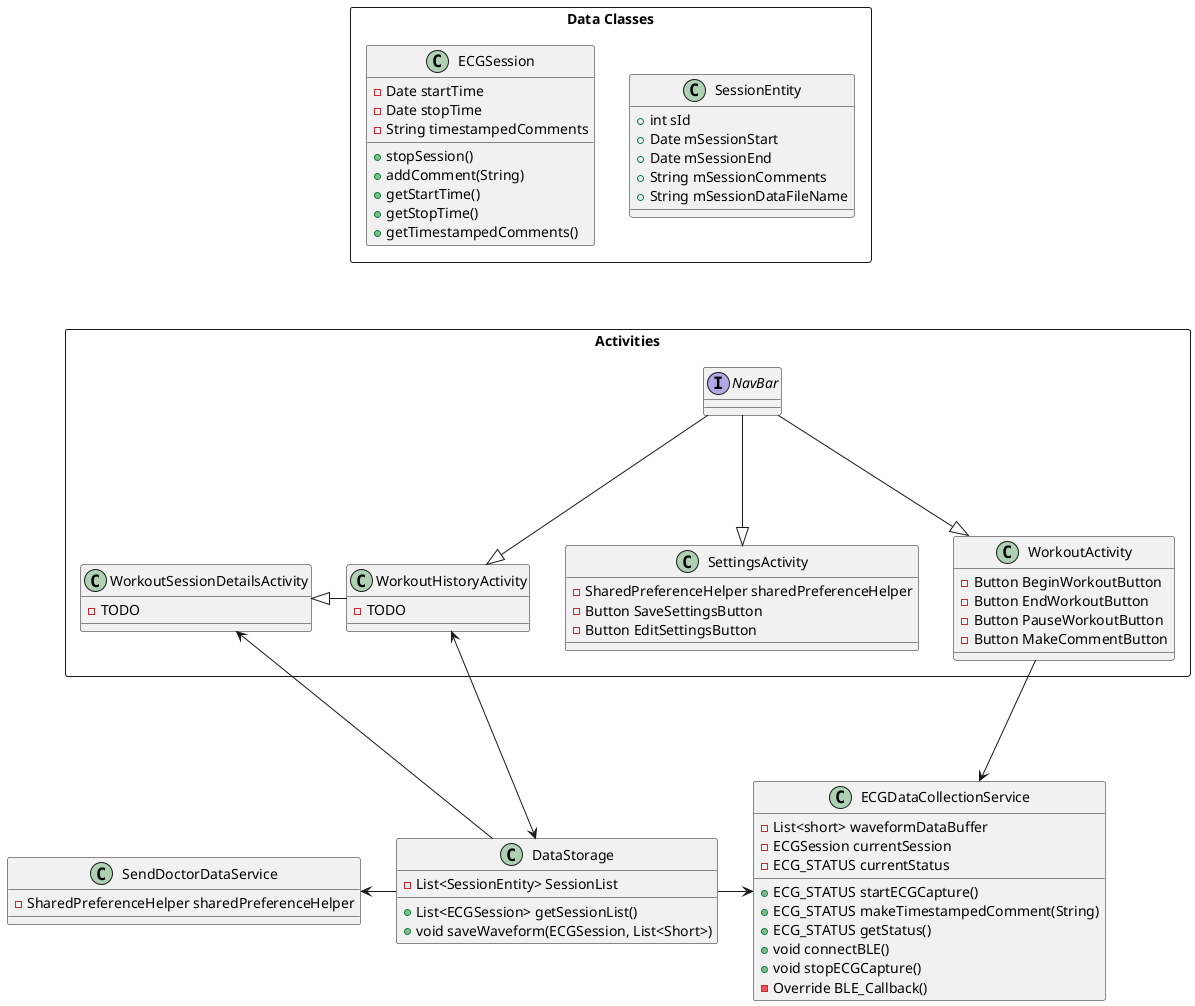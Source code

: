 @startuml
package "Activities" <<rectangle>>  {
    class WorkoutActivity{
        -Button BeginWorkoutButton
        -Button EndWorkoutButton
        -Button PauseWorkoutButton
        -Button MakeCommentButton

    }

    class WorkoutHistoryActivity{
        -TODO
    }
    class WorkoutSessionDetailsActivity{
        -TODO
    }
    class SettingsActivity{
        - SharedPreferenceHelper sharedPreferenceHelper
        - Button SaveSettingsButton
        - Button EditSettingsButton

    }
    interface NavBar
}

together {
    class ECGDataCollectionService{
        + ECG_STATUS startECGCapture()
        + ECG_STATUS makeTimestampedComment(String)
        + ECG_STATUS getStatus()
        + void connectBLE()
        + void stopECGCapture()
        - Override BLE_Callback()
        - List<short> waveformDataBuffer
        - ECGSession currentSession
        - ECG_STATUS currentStatus
    }

    class DataStorage{
        + List<ECGSession> getSessionList()
        + void saveWaveform(ECGSession, List<Short>)
        - List<SessionEntity> SessionList
    }



    class SendDoctorDataService{
        - SharedPreferenceHelper sharedPreferenceHelper
    }
}
package "Data Classes" <<rectangle>>{
    class SessionEntity{
        + int sId
        + Date mSessionStart
        + Date mSessionEnd
        + String mSessionComments
        + String mSessionDataFileName
    }
    class ECGSession{
        - Date startTime
        - Date stopTime
        - String timestampedComments
        + stopSession()
        + addComment(String)
        + getStartTime()
        + getStopTime()
        + getTimestampedComments()
    }
}
NavBar ---|> WorkoutHistoryActivity
NavBar ---|> WorkoutActivity
NavBar ---|> SettingsActivity
SessionEntity -[hidden]-- NavBar
SettingsActivity -[hidden]-- DataStorage
WorkoutHistoryActivity -|> WorkoutSessionDetailsActivity
WorkoutActivity ---> ECGDataCollectionService
SendDoctorDataService <- DataStorage
DataStorage ->  ECGDataCollectionService
WorkoutHistoryActivity <---> DataStorage
WorkoutSessionDetailsActivity <--- DataStorage

@enduml
